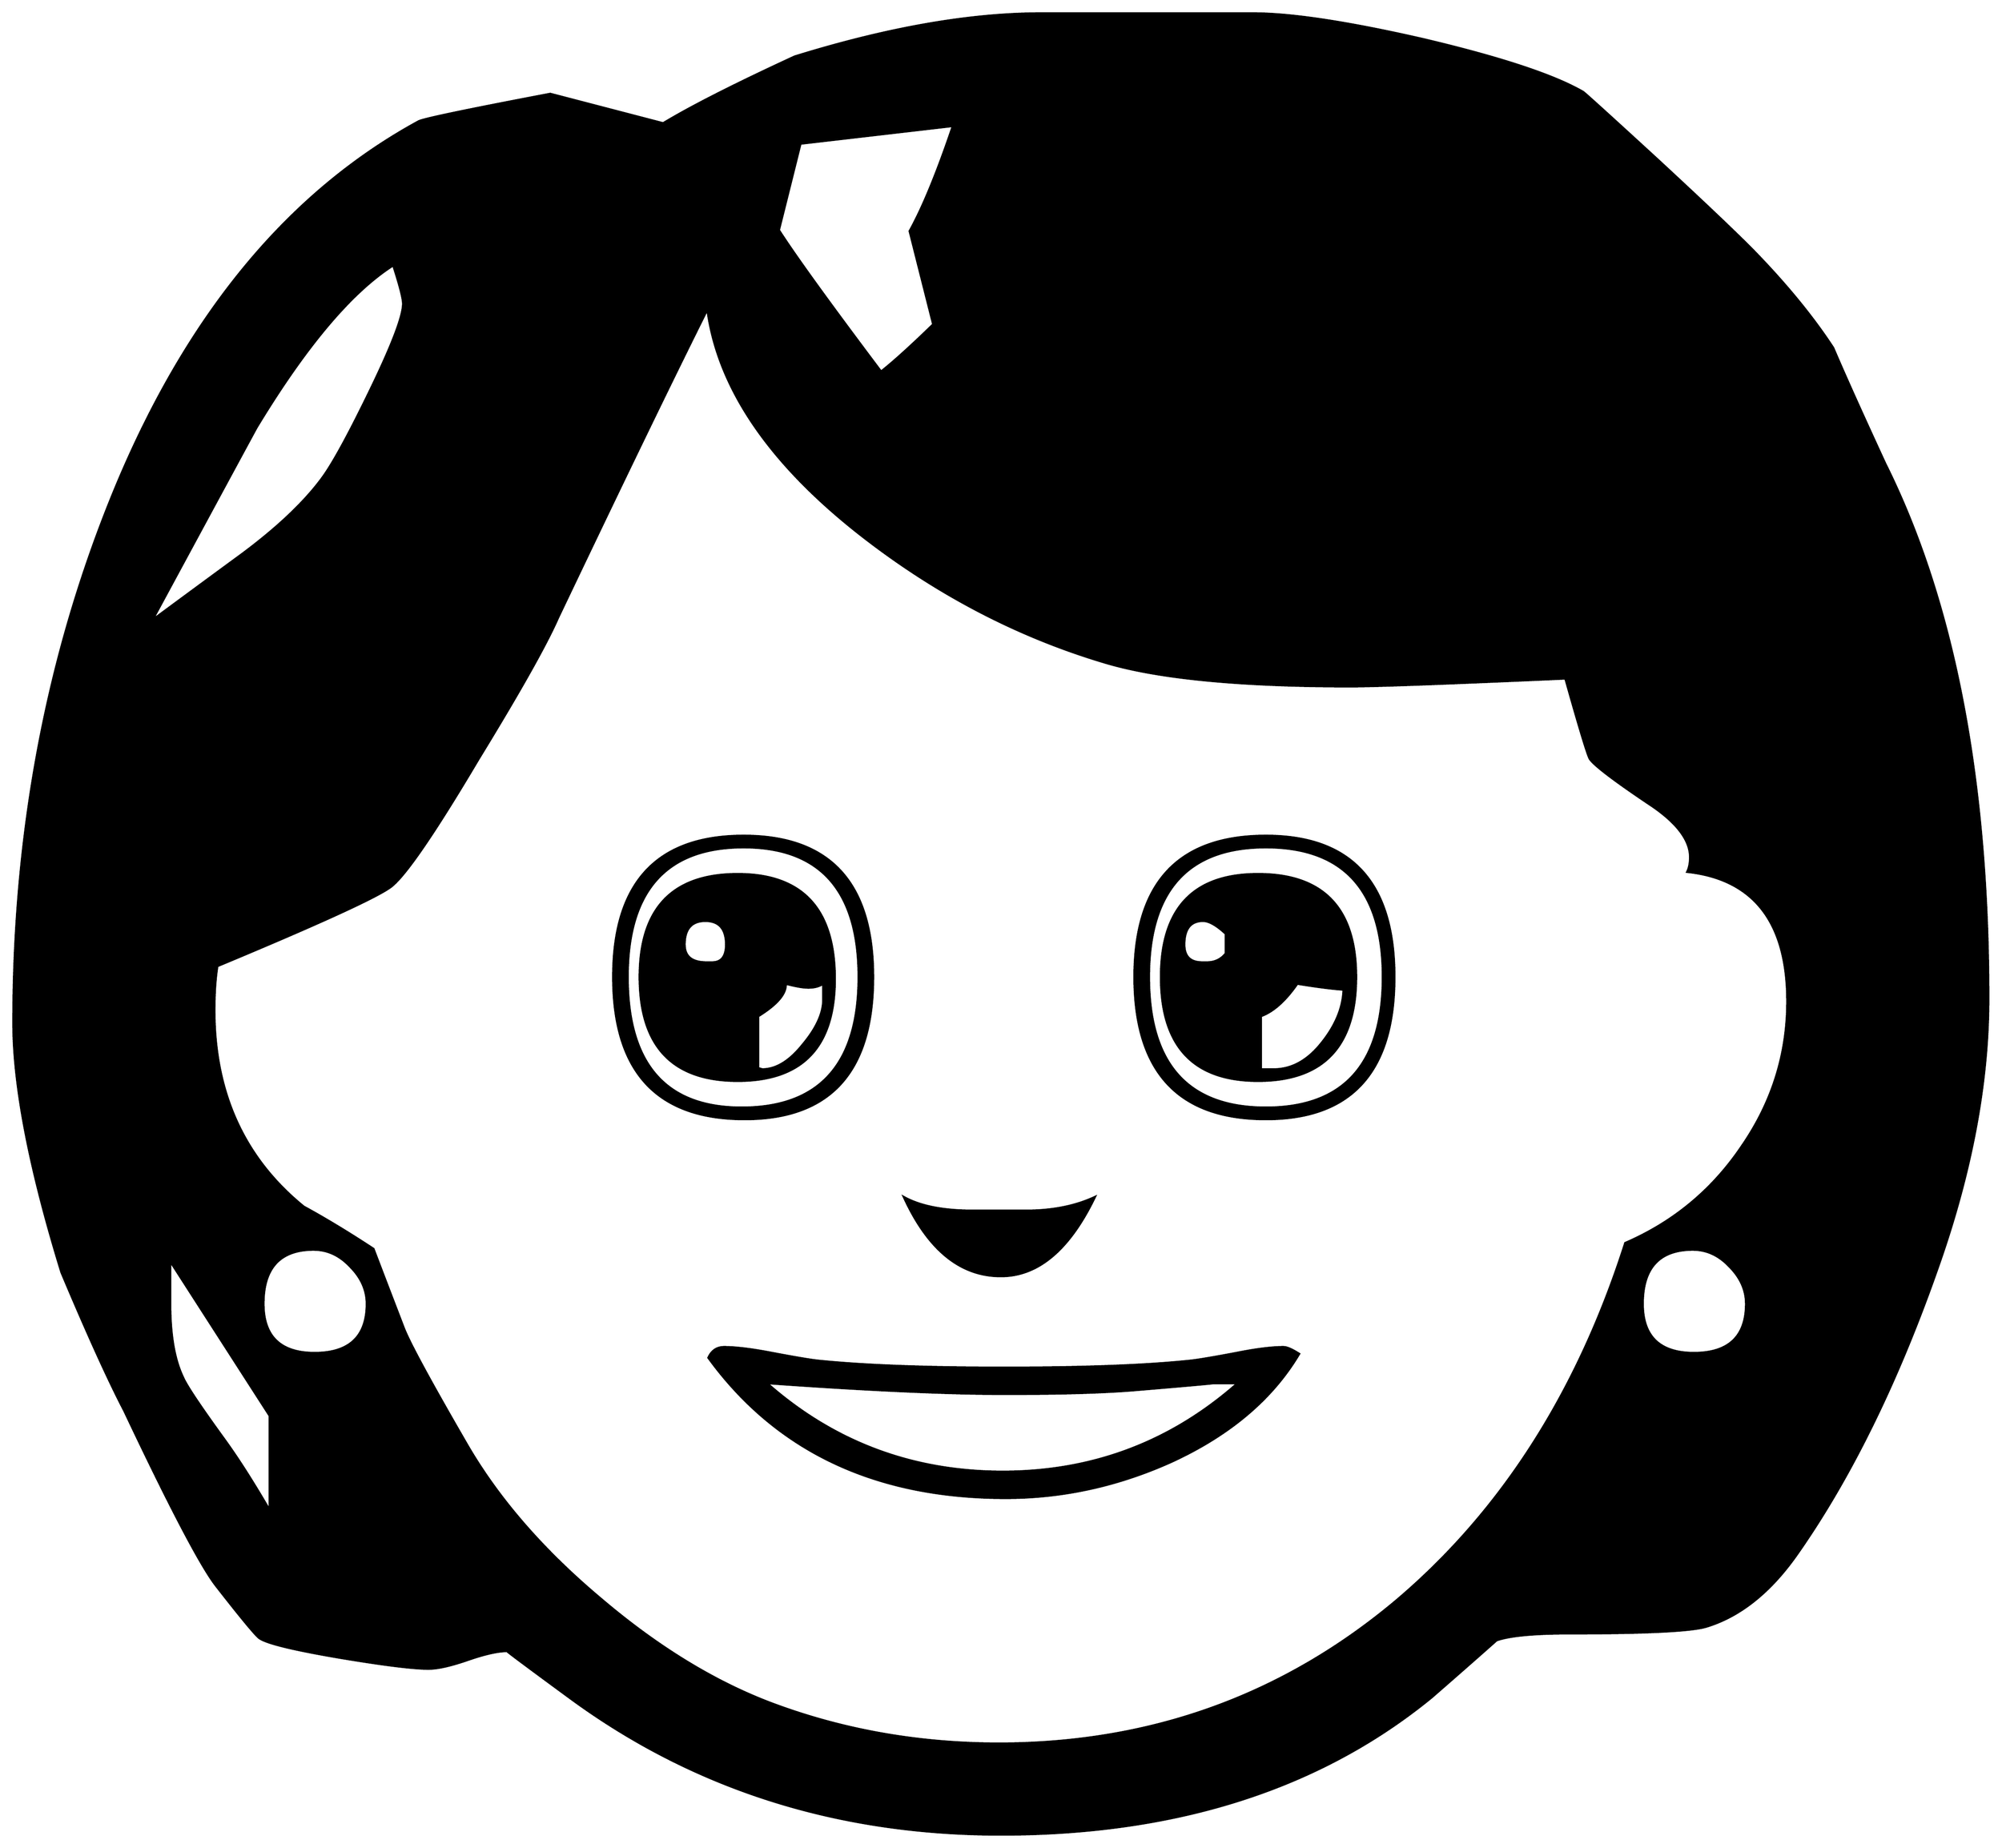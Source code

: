 


\begin{tikzpicture}[y=0.80pt, x=0.80pt, yscale=-1.0, xscale=1.0, inner sep=0pt, outer sep=0pt]
\begin{scope}[shift={(100.0,1712.0)},nonzero rule]
  \path[draw=.,fill=.,line width=1.600pt] (2030.0,-512.0) ..
    controls (2030.0,-428.667) and (2013.667,-339.667) ..
    (1981.0,-245.0) .. controls (1939.667,-125.667) and
    (1891.333,-26.333) .. (1836.0,53.0) .. controls (1808.667,92.333)
    and (1777.667,117.333) .. (1743.0,128.0) .. controls
    (1728.333,132.667) and (1681.667,135.0) .. (1603.0,135.0) ..
    controls (1567.0,135.0) and (1542.333,137.333) .. (1529.0,142.0)
    .. controls (1511.0,158.0) and (1489.0,177.333) ..
    (1463.0,200.0) .. controls (1349.0,293.333) and (1202.667,340.0)
    .. (1024.0,340.0) .. controls (857.333,340.0) and
    (710.667,293.333) .. (584.0,200.0) .. controls (541.333,168.667) and
    (520.333,153.0) .. (521.0,153.0) .. controls (511.667,153.0) and
    (498.333,156.0) .. (481.0,162.0) .. controls (463.667,168.0) and
    (450.333,171.0) .. (441.0,171.0) .. controls (425.667,171.0) and
    (396.0,167.333) .. (352.0,160.0) .. controls (304.667,152.0) and
    (277.0,145.333) .. (269.0,140.0) .. controls (265.667,138.0) and
    (251.0,120.333) .. (225.0,87.0) .. controls (209.667,67.667) and
    (178.333,8.0) .. (131.0,-92.0) .. controls (115.0,-122.667) and
    (93.667,-169.667) .. (67.0,-233.0) .. controls (34.333,-339.0) and
    (18.0,-423.667) .. (18.0,-487.0) .. controls (18.0,-672.333) and
    (49.0,-845.0) .. (111.0,-1005.0) .. controls (185.0,-1196.333)
    and (291.667,-1330.0) .. (431.0,-1406.0) .. controls
    (436.333,-1408.667) and (481.0,-1418.0) .. (565.0,-1434.0) --
    (680.0,-1404.0) .. controls (708.667,-1421.333) and
    (753.333,-1444.0) .. (814.0,-1472.0) .. controls
    (908.667,-1501.333) and (992.333,-1516.0) .. (1065.0,-1516.0) --
    (1281.0,-1516.0) .. controls (1319.667,-1516.0) and
    (1377.0,-1507.333) .. (1453.0,-1490.0) .. controls
    (1532.333,-1471.333) and (1587.0,-1453.333) .. (1617.0,-1436.0) ..
    controls (1618.333,-1435.333) and (1643.333,-1412.667) ..
    (1692.0,-1368.0) .. controls (1736.667,-1326.667) and
    (1768.667,-1296.333) .. (1788.0,-1277.0) .. controls
    (1822.667,-1241.667) and (1850.667,-1207.667) .. (1872.0,-1175.0) ..
    controls (1883.333,-1148.333) and (1901.0,-1109.0) ..
    (1925.0,-1057.0) .. controls (1995.0,-916.333) and
    (2030.0,-734.667) .. (2030.0,-512.0) -- cycle(975.0,-1401.0)
    -- (820.0,-1383.0) -- (798.0,-1295.0) .. controls
    (814.667,-1269.0) and (849.333,-1221.0) .. (902.0,-1151.0) ..
    controls (914.667,-1161.0) and (932.333,-1177.0) ..
    (955.0,-1199.0) -- (931.0,-1294.0) .. controls
    (944.333,-1318.0) and (959.0,-1353.667) .. (975.0,-1401.0) --
    cycle(1783.0,-201.0) .. controls (1783.0,-215.0) and
    (1777.333,-227.667) .. (1766.0,-239.0) .. controls
    (1755.333,-250.333) and (1743.0,-256.0) .. (1729.0,-256.0) ..
    controls (1695.0,-256.0) and (1678.0,-237.667) ..
    (1678.0,-201.0) .. controls (1678.0,-167.667) and
    (1695.333,-151.0) .. (1730.0,-151.0) .. controls
    (1765.333,-151.0) and (1783.0,-167.667) .. (1783.0,-201.0) --
    cycle(1825.0,-509.0) .. controls (1825.0,-589.667) and
    (1791.0,-633.667) .. (1723.0,-641.0) .. controls
    (1725.0,-645.0) and (1726.0,-650.0) .. (1726.0,-656.0) ..
    controls (1726.0,-674.0) and (1711.667,-692.333) ..
    (1683.0,-711.0) .. controls (1648.333,-734.333) and
    (1628.667,-749.333) .. (1624.0,-756.0) .. controls
    (1622.0,-758.667) and (1613.667,-786.0) .. (1599.0,-838.0) ..
    controls (1479.0,-832.667) and (1406.0,-830.0) ..
    (1380.0,-830.0) .. controls (1268.0,-830.0) and
    (1185.0,-838.0) .. (1131.0,-854.0) .. controls
    (1041.0,-880.667) and (957.0,-924.667) .. (879.0,-986.0) ..
    controls (787.0,-1058.667) and (735.667,-1134.667) ..
    (725.0,-1214.0) .. controls (690.333,-1144.667) and
    (639.667,-1040.0) .. (573.0,-900.0) .. controls (561.0,-872.667)
    and (534.0,-824.667) .. (492.0,-756.0) .. controls
    (447.333,-680.667) and (417.667,-637.333) .. (403.0,-626.0) ..
    controls (389.0,-615.333) and (330.0,-588.333) .. (226.0,-545.0)
    .. controls (224.0,-532.333) and (223.0,-517.333) ..
    (223.0,-500.0) .. controls (223.0,-416.0) and (253.333,-349.333)
    .. (314.0,-300.0) .. controls (336.0,-288.0) and
    (359.667,-273.667) .. (385.0,-257.0) .. controls (392.333,-237.667)
    and (402.667,-210.667) .. (416.0,-176.0) .. controls
    (422.0,-160.667) and (443.333,-121.333) .. (480.0,-58.0) ..
    controls (512.0,-2.667) and (557.333,49.667) .. (616.0,99.0) ..
    controls (674.667,149.0) and (733.667,185.0) .. (793.0,207.0) ..
    controls (865.0,233.667) and (941.333,247.0) .. (1022.0,247.0)
    .. controls (1176.0,247.0) and (1310.667,198.667) ..
    (1426.0,102.0) .. controls (1533.333,11.333) and (1611.333,-110.333)
    .. (1660.0,-263.0) .. controls (1709.333,-284.333) and
    (1749.0,-317.333) .. (1779.0,-362.0) .. controls
    (1809.667,-406.667) and (1825.0,-455.667) .. (1825.0,-509.0) --
    cycle(415.0,-1220.0) .. controls (415.0,-1225.333) and
    (411.667,-1238.333) .. (405.0,-1259.0) .. controls
    (362.333,-1231.667) and (316.0,-1176.667) .. (266.0,-1094.0) ..
    controls (262.667,-1088.0) and (227.333,-1022.667) ..
    (160.0,-898.0) .. controls (190.667,-920.667) and (221.0,-943.0)
    .. (251.0,-965.0) .. controls (287.667,-992.333) and
    (315.0,-1018.333) .. (333.0,-1043.0) .. controls
    (343.667,-1057.667) and (359.667,-1087.0) .. (381.0,-1131.0) ..
    controls (403.667,-1177.667) and (415.0,-1207.333) ..
    (415.0,-1220.0) -- cycle(378.0,-201.0) .. controls
    (378.0,-215.0) and (372.333,-227.667) .. (361.0,-239.0) ..
    controls (350.333,-250.333) and (338.0,-256.0) .. (324.0,-256.0)
    .. controls (290.0,-256.0) and (273.0,-237.667) ..
    (273.0,-201.0) .. controls (273.0,-167.667) and (290.333,-151.0)
    .. (325.0,-151.0) .. controls (360.333,-151.0) and
    (378.0,-167.667) .. (378.0,-201.0) -- cycle(279.0,9.0) --
    (279.0,-87.0) -- (178.0,-244.0) -- (178.0,-201.0) ..
    controls (178.0,-169.0) and (182.333,-144.0) .. (191.0,-126.0)
    .. controls (194.333,-118.0) and (208.333,-97.0) ..
    (233.0,-63.0) .. controls (247.0,-43.667) and (262.333,-19.667) ..
    (279.0,9.0) -- cycle(1425.0,-534.0) .. controls
    (1425.0,-437.333) and (1381.333,-389.0) .. (1294.0,-389.0) ..
    controls (1204.667,-389.0) and (1160.0,-437.333) ..
    (1160.0,-534.0) .. controls (1160.0,-630.0) and
    (1204.667,-678.0) .. (1294.0,-678.0) .. controls
    (1381.333,-678.0) and (1425.0,-630.0) .. (1425.0,-534.0) --
    cycle(894.0,-534.0) .. controls (894.0,-437.333) and
    (850.333,-389.0) .. (763.0,-389.0) .. controls (673.667,-389.0)
    and (629.0,-437.333) .. (629.0,-534.0) .. controls
    (629.0,-630.0) and (673.333,-678.0) .. (762.0,-678.0) ..
    controls (850.0,-678.0) and (894.0,-630.0) .. (894.0,-534.0)
    -- cycle(1120.0,-310.0) .. controls (1094.0,-256.0) and
    (1062.0,-229.0) .. (1024.0,-229.0) .. controls
    (982.667,-229.0) and (949.667,-256.0) .. (925.0,-310.0) ..
    controls (941.667,-300.667) and (965.0,-296.0) .. (995.0,-296.0)
    -- (1050.0,-296.0) .. controls (1076.667,-296.0) and
    (1100.0,-300.667) .. (1120.0,-310.0) -- cycle(1328.0,-150.0)
    .. controls (1300.667,-104.0) and (1257.333,-67.333) ..
    (1198.0,-40.0) .. controls (1143.333,-15.333) and (1087.0,-3.0)
    .. (1029.0,-3.0) .. controls (896.333,-3.0) and (795.333,-50.667)
    .. (726.0,-146.0) .. controls (729.333,-153.333) and
    (734.667,-157.0) .. (742.0,-157.0) .. controls (754.0,-157.0)
    and (770.333,-155.0) .. (791.0,-151.0) .. controls
    (815.667,-146.333) and (831.667,-143.667) .. (839.0,-143.0) ..
    controls (885.0,-138.333) and (947.667,-136.0) ..
    (1027.0,-136.0) .. controls (1108.333,-136.0) and
    (1171.333,-138.333) .. (1216.0,-143.0) .. controls
    (1223.333,-143.667) and (1239.333,-146.333) .. (1264.0,-151.0) ..
    controls (1284.0,-155.0) and (1300.0,-157.0) ..
    (1312.0,-157.0) .. controls (1315.333,-157.0) and
    (1320.667,-154.667) .. (1328.0,-150.0) -- cycle(1413.0,-534.0)
    .. controls (1413.0,-622.0) and (1373.333,-666.0) ..
    (1294.0,-666.0) .. controls (1214.667,-666.0) and
    (1175.0,-622.0) .. (1175.0,-534.0) .. controls
    (1175.0,-445.333) and (1214.667,-401.0) .. (1294.0,-401.0) ..
    controls (1373.333,-401.0) and (1413.0,-445.333) ..
    (1413.0,-534.0) -- cycle(879.0,-534.0) .. controls
    (879.0,-622.0) and (840.0,-666.0) .. (762.0,-666.0) ..
    controls (683.333,-666.0) and (644.0,-622.0) .. (644.0,-534.0)
    .. controls (644.0,-445.333) and (682.667,-401.0) ..
    (760.0,-401.0) .. controls (839.333,-401.0) and (879.0,-445.333)
    .. (879.0,-534.0) -- cycle(1265.0,-120.0) -- (1240.0,-120.0)
    .. controls (1243.333,-120.0) and (1217.333,-117.667) ..
    (1162.0,-113.0) .. controls (1130.667,-110.333) and
    (1086.333,-109.0) .. (1029.0,-109.0) .. controls
    (969.667,-109.0) and (888.667,-112.667) .. (786.0,-120.0) ..
    controls (854.0,-60.0) and (934.0,-30.0) .. (1026.0,-30.0)
    .. controls (1117.333,-30.0) and (1197.0,-60.0) ..
    (1265.0,-120.0) -- cycle(1386.0,-534.0) .. controls
    (1386.0,-463.333) and (1352.667,-428.0) .. (1286.0,-428.0) ..
    controls (1220.0,-428.0) and (1187.0,-463.333) ..
    (1187.0,-534.0) .. controls (1187.0,-604.0) and
    (1220.0,-639.0) .. (1286.0,-639.0) .. controls
    (1352.667,-639.0) and (1386.0,-604.0) .. (1386.0,-534.0) --
    cycle(855.0,-532.0) .. controls (855.0,-462.667) and
    (822.0,-428.0) .. (756.0,-428.0) .. controls (689.333,-428.0)
    and (656.0,-463.333) .. (656.0,-534.0) .. controls
    (656.0,-604.0) and (689.333,-639.0) .. (756.0,-639.0) ..
    controls (822.0,-639.0) and (855.0,-603.333) .. (855.0,-532.0)
    -- cycle(1373.0,-521.0) .. controls (1362.333,-521.667) and
    (1346.667,-523.667) .. (1326.0,-527.0) .. controls
    (1314.0,-509.667) and (1301.667,-498.667) .. (1289.0,-494.0) --
    (1289.0,-440.0) -- (1302.0,-440.0) .. controls
    (1320.0,-440.0) and (1336.0,-448.667) .. (1350.0,-466.0) ..
    controls (1364.667,-484.0) and (1372.333,-502.333) ..
    (1373.0,-521.0) -- cycle(1253.0,-558.0) -- (1253.0,-578.0)
    .. controls (1243.667,-586.667) and (1236.0,-591.0) ..
    (1230.0,-591.0) .. controls (1217.333,-591.0) and
    (1211.0,-583.0) .. (1211.0,-567.0) .. controls
    (1211.0,-555.0) and (1217.0,-549.0) .. (1229.0,-549.0) --
    (1234.0,-549.0) .. controls (1242.0,-549.0) and
    (1248.333,-552.0) .. (1253.0,-558.0) -- cycle(843.0,-511.0) --
    (843.0,-527.0) .. controls (839.0,-524.333) and (834.0,-523.0)
    .. (828.0,-523.0) .. controls (822.667,-523.0) and
    (815.0,-524.333) .. (805.0,-527.0) .. controls (805.667,-517.0)
    and (796.333,-506.0) .. (777.0,-494.0) -- (777.0,-441.0) ..
    controls (777.667,-441.0) and (779.0,-440.667) .. (781.0,-440.0)
    .. controls (795.0,-440.0) and (808.667,-448.333) ..
    (822.0,-465.0) .. controls (836.0,-481.667) and (843.0,-497.0)
    .. (843.0,-511.0) -- cycle(744.0,-567.0) .. controls
    (744.0,-583.0) and (737.0,-591.0) .. (723.0,-591.0) ..
    controls (709.0,-591.0) and (702.0,-583.0) .. (702.0,-567.0)
    .. controls (702.0,-555.0) and (709.333,-549.0) ..
    (724.0,-549.0) -- (730.0,-549.0) .. controls (739.333,-549.0)
    and (744.0,-555.0) .. (744.0,-567.0) -- cycle;
\end{scope}

\end{tikzpicture}

